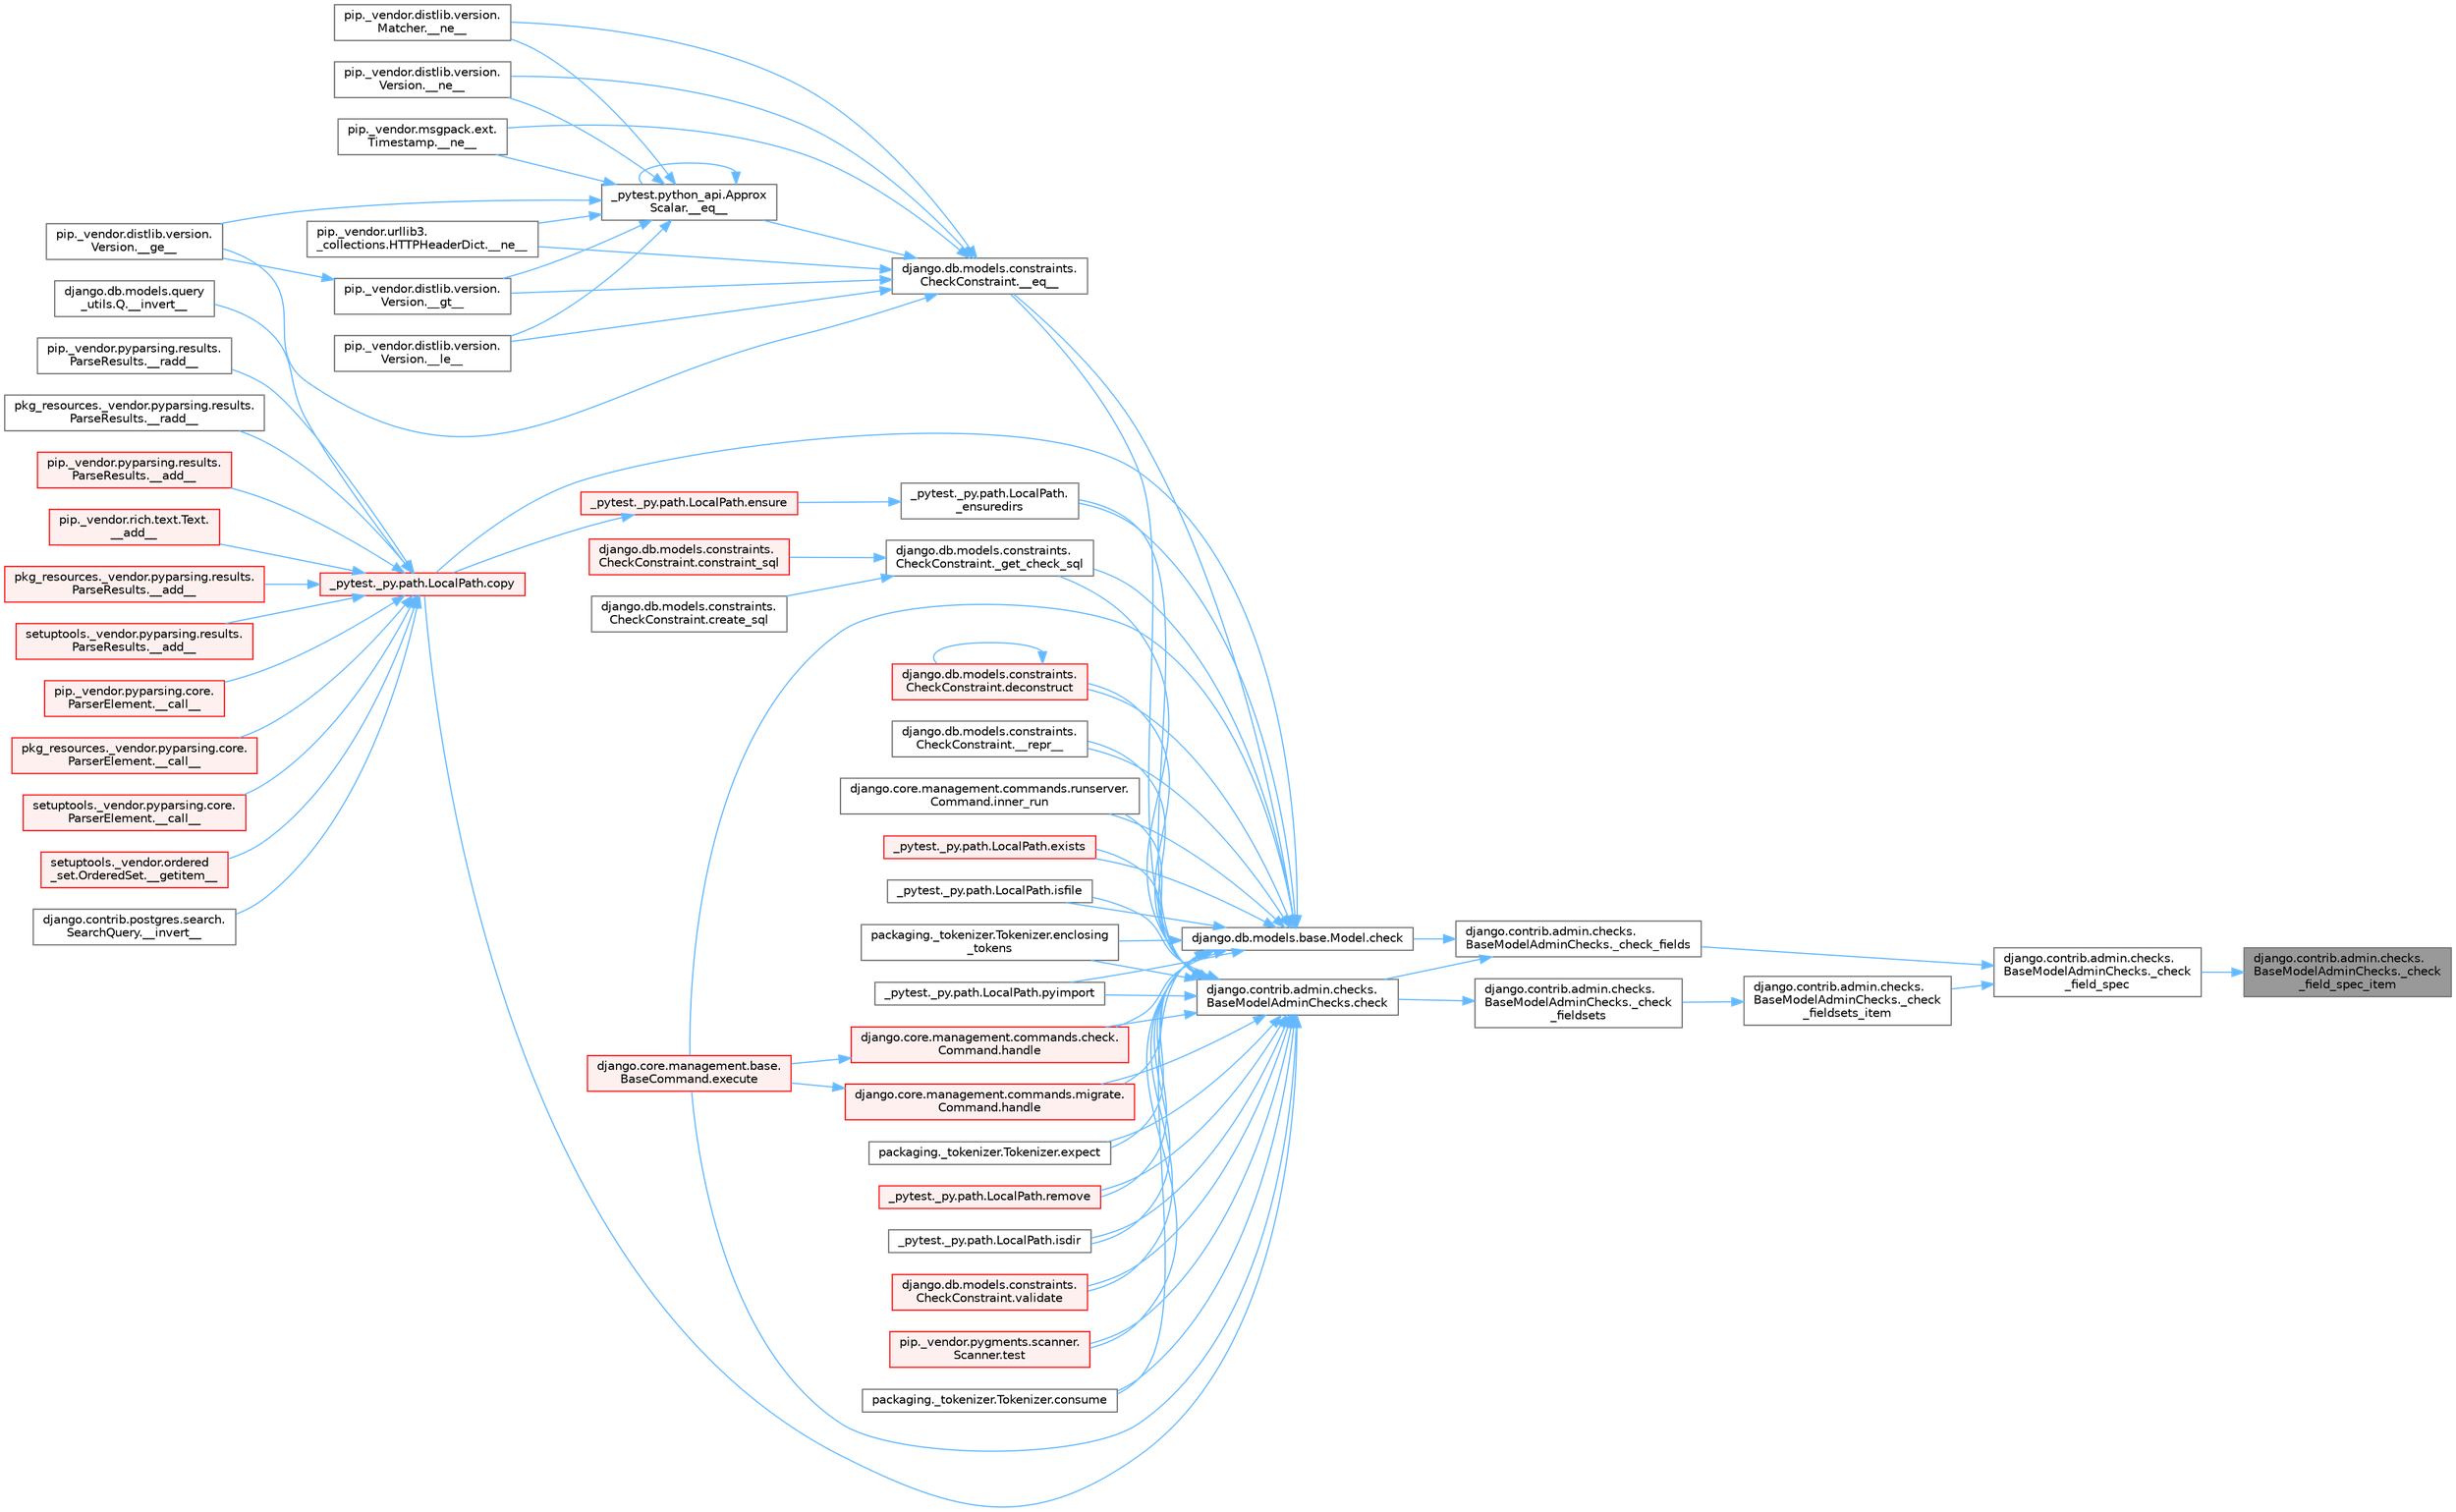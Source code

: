 digraph "django.contrib.admin.checks.BaseModelAdminChecks._check_field_spec_item"
{
 // LATEX_PDF_SIZE
  bgcolor="transparent";
  edge [fontname=Helvetica,fontsize=10,labelfontname=Helvetica,labelfontsize=10];
  node [fontname=Helvetica,fontsize=10,shape=box,height=0.2,width=0.4];
  rankdir="RL";
  Node1 [id="Node000001",label="django.contrib.admin.checks.\lBaseModelAdminChecks._check\l_field_spec_item",height=0.2,width=0.4,color="gray40", fillcolor="grey60", style="filled", fontcolor="black",tooltip=" "];
  Node1 -> Node2 [id="edge1_Node000001_Node000002",dir="back",color="steelblue1",style="solid",tooltip=" "];
  Node2 [id="Node000002",label="django.contrib.admin.checks.\lBaseModelAdminChecks._check\l_field_spec",height=0.2,width=0.4,color="grey40", fillcolor="white", style="filled",URL="$classdjango_1_1contrib_1_1admin_1_1checks_1_1_base_model_admin_checks.html#a2cee791743717ac5b0005f039e901770",tooltip=" "];
  Node2 -> Node3 [id="edge2_Node000002_Node000003",dir="back",color="steelblue1",style="solid",tooltip=" "];
  Node3 [id="Node000003",label="django.contrib.admin.checks.\lBaseModelAdminChecks._check_fields",height=0.2,width=0.4,color="grey40", fillcolor="white", style="filled",URL="$classdjango_1_1contrib_1_1admin_1_1checks_1_1_base_model_admin_checks.html#a9d922f9868f8209e93df8fb3592b853c",tooltip=" "];
  Node3 -> Node4 [id="edge3_Node000003_Node000004",dir="back",color="steelblue1",style="solid",tooltip=" "];
  Node4 [id="Node000004",label="django.contrib.admin.checks.\lBaseModelAdminChecks.check",height=0.2,width=0.4,color="grey40", fillcolor="white", style="filled",URL="$classdjango_1_1contrib_1_1admin_1_1checks_1_1_base_model_admin_checks.html#a11595bf2b8d59e96fee553e518494d6d",tooltip=" "];
  Node4 -> Node5 [id="edge4_Node000004_Node000005",dir="back",color="steelblue1",style="solid",tooltip=" "];
  Node5 [id="Node000005",label="django.db.models.constraints.\lCheckConstraint.__eq__",height=0.2,width=0.4,color="grey40", fillcolor="white", style="filled",URL="$classdjango_1_1db_1_1models_1_1constraints_1_1_check_constraint.html#a55875a553e53009967129f8b8a269475",tooltip=" "];
  Node5 -> Node6 [id="edge5_Node000005_Node000006",dir="back",color="steelblue1",style="solid",tooltip=" "];
  Node6 [id="Node000006",label="_pytest.python_api.Approx\lScalar.__eq__",height=0.2,width=0.4,color="grey40", fillcolor="white", style="filled",URL="$class__pytest_1_1python__api_1_1_approx_scalar.html#af4601ee4ca7409927f88c83ebfc3d923",tooltip=" "];
  Node6 -> Node6 [id="edge6_Node000006_Node000006",dir="back",color="steelblue1",style="solid",tooltip=" "];
  Node6 -> Node7 [id="edge7_Node000006_Node000007",dir="back",color="steelblue1",style="solid",tooltip=" "];
  Node7 [id="Node000007",label="pip._vendor.distlib.version.\lVersion.__ge__",height=0.2,width=0.4,color="grey40", fillcolor="white", style="filled",URL="$classpip_1_1__vendor_1_1distlib_1_1version_1_1_version.html#aa6b7b889cebc687ddb5ed9040d01b1ec",tooltip=" "];
  Node6 -> Node8 [id="edge8_Node000006_Node000008",dir="back",color="steelblue1",style="solid",tooltip=" "];
  Node8 [id="Node000008",label="pip._vendor.distlib.version.\lVersion.__gt__",height=0.2,width=0.4,color="grey40", fillcolor="white", style="filled",URL="$classpip_1_1__vendor_1_1distlib_1_1version_1_1_version.html#a51cf0c8da1bb6829173ff6861b10cb5f",tooltip=" "];
  Node8 -> Node7 [id="edge9_Node000008_Node000007",dir="back",color="steelblue1",style="solid",tooltip=" "];
  Node6 -> Node9 [id="edge10_Node000006_Node000009",dir="back",color="steelblue1",style="solid",tooltip=" "];
  Node9 [id="Node000009",label="pip._vendor.distlib.version.\lVersion.__le__",height=0.2,width=0.4,color="grey40", fillcolor="white", style="filled",URL="$classpip_1_1__vendor_1_1distlib_1_1version_1_1_version.html#ae5e2c5d9b76377e286fcf92a382cbb8b",tooltip=" "];
  Node6 -> Node10 [id="edge11_Node000006_Node000010",dir="back",color="steelblue1",style="solid",tooltip=" "];
  Node10 [id="Node000010",label="pip._vendor.distlib.version.\lMatcher.__ne__",height=0.2,width=0.4,color="grey40", fillcolor="white", style="filled",URL="$classpip_1_1__vendor_1_1distlib_1_1version_1_1_matcher.html#a24f8f8a4686bff3018fee5d22f4e02f1",tooltip=" "];
  Node6 -> Node11 [id="edge12_Node000006_Node000011",dir="back",color="steelblue1",style="solid",tooltip=" "];
  Node11 [id="Node000011",label="pip._vendor.distlib.version.\lVersion.__ne__",height=0.2,width=0.4,color="grey40", fillcolor="white", style="filled",URL="$classpip_1_1__vendor_1_1distlib_1_1version_1_1_version.html#aea3cdf6db007318ab1a2e8d144e2a4a1",tooltip=" "];
  Node6 -> Node12 [id="edge13_Node000006_Node000012",dir="back",color="steelblue1",style="solid",tooltip=" "];
  Node12 [id="Node000012",label="pip._vendor.msgpack.ext.\lTimestamp.__ne__",height=0.2,width=0.4,color="grey40", fillcolor="white", style="filled",URL="$classpip_1_1__vendor_1_1msgpack_1_1ext_1_1_timestamp.html#ac38b8cada8075f7a1133b06bc99b2317",tooltip=" "];
  Node6 -> Node13 [id="edge14_Node000006_Node000013",dir="back",color="steelblue1",style="solid",tooltip=" "];
  Node13 [id="Node000013",label="pip._vendor.urllib3.\l_collections.HTTPHeaderDict.__ne__",height=0.2,width=0.4,color="grey40", fillcolor="white", style="filled",URL="$classpip_1_1__vendor_1_1urllib3_1_1__collections_1_1_h_t_t_p_header_dict.html#aa7766a9499d33160a1258e140e35a806",tooltip=" "];
  Node5 -> Node7 [id="edge15_Node000005_Node000007",dir="back",color="steelblue1",style="solid",tooltip=" "];
  Node5 -> Node8 [id="edge16_Node000005_Node000008",dir="back",color="steelblue1",style="solid",tooltip=" "];
  Node5 -> Node9 [id="edge17_Node000005_Node000009",dir="back",color="steelblue1",style="solid",tooltip=" "];
  Node5 -> Node10 [id="edge18_Node000005_Node000010",dir="back",color="steelblue1",style="solid",tooltip=" "];
  Node5 -> Node11 [id="edge19_Node000005_Node000011",dir="back",color="steelblue1",style="solid",tooltip=" "];
  Node5 -> Node12 [id="edge20_Node000005_Node000012",dir="back",color="steelblue1",style="solid",tooltip=" "];
  Node5 -> Node13 [id="edge21_Node000005_Node000013",dir="back",color="steelblue1",style="solid",tooltip=" "];
  Node4 -> Node14 [id="edge22_Node000004_Node000014",dir="back",color="steelblue1",style="solid",tooltip=" "];
  Node14 [id="Node000014",label="django.db.models.constraints.\lCheckConstraint.__repr__",height=0.2,width=0.4,color="grey40", fillcolor="white", style="filled",URL="$classdjango_1_1db_1_1models_1_1constraints_1_1_check_constraint.html#a5ee1e990e7235f77706fa7da45651b5f",tooltip=" "];
  Node4 -> Node15 [id="edge23_Node000004_Node000015",dir="back",color="steelblue1",style="solid",tooltip=" "];
  Node15 [id="Node000015",label="_pytest._py.path.LocalPath.\l_ensuredirs",height=0.2,width=0.4,color="grey40", fillcolor="white", style="filled",URL="$class__pytest_1_1__py_1_1path_1_1_local_path.html#a0fa56f7616aa9008fbda709b5bd46302",tooltip=" "];
  Node15 -> Node16 [id="edge24_Node000015_Node000016",dir="back",color="steelblue1",style="solid",tooltip=" "];
  Node16 [id="Node000016",label="_pytest._py.path.LocalPath.ensure",height=0.2,width=0.4,color="red", fillcolor="#FFF0F0", style="filled",URL="$class__pytest_1_1__py_1_1path_1_1_local_path.html#a7495d45777169316de67c7e19218622d",tooltip=" "];
  Node16 -> Node17 [id="edge25_Node000016_Node000017",dir="back",color="steelblue1",style="solid",tooltip=" "];
  Node17 [id="Node000017",label="_pytest._py.path.LocalPath.copy",height=0.2,width=0.4,color="red", fillcolor="#FFF0F0", style="filled",URL="$class__pytest_1_1__py_1_1path_1_1_local_path.html#a9eeecae0b90a7147e6bf23d6ea8fc6c0",tooltip=" "];
  Node17 -> Node18 [id="edge26_Node000017_Node000018",dir="back",color="steelblue1",style="solid",tooltip=" "];
  Node18 [id="Node000018",label="pip._vendor.pyparsing.results.\lParseResults.__add__",height=0.2,width=0.4,color="red", fillcolor="#FFF0F0", style="filled",URL="$classpip_1_1__vendor_1_1pyparsing_1_1results_1_1_parse_results.html#a3d042ec44a5277aec415d0527b3aa0f2",tooltip=" "];
  Node17 -> Node20 [id="edge27_Node000017_Node000020",dir="back",color="steelblue1",style="solid",tooltip=" "];
  Node20 [id="Node000020",label="pip._vendor.rich.text.Text.\l__add__",height=0.2,width=0.4,color="red", fillcolor="#FFF0F0", style="filled",URL="$classpip_1_1__vendor_1_1rich_1_1text_1_1_text.html#a53ddbcca645bcd523cc7875ede6a2691",tooltip=" "];
  Node17 -> Node21 [id="edge28_Node000017_Node000021",dir="back",color="steelblue1",style="solid",tooltip=" "];
  Node21 [id="Node000021",label="pkg_resources._vendor.pyparsing.results.\lParseResults.__add__",height=0.2,width=0.4,color="red", fillcolor="#FFF0F0", style="filled",URL="$classpkg__resources_1_1__vendor_1_1pyparsing_1_1results_1_1_parse_results.html#aac08c0df1060499bad944971ca3442b9",tooltip=" "];
  Node17 -> Node22 [id="edge29_Node000017_Node000022",dir="back",color="steelblue1",style="solid",tooltip=" "];
  Node22 [id="Node000022",label="setuptools._vendor.pyparsing.results.\lParseResults.__add__",height=0.2,width=0.4,color="red", fillcolor="#FFF0F0", style="filled",URL="$classsetuptools_1_1__vendor_1_1pyparsing_1_1results_1_1_parse_results.html#afddc4e6ba70870fb80a50fb1f12f43e3",tooltip=" "];
  Node17 -> Node23 [id="edge30_Node000017_Node000023",dir="back",color="steelblue1",style="solid",tooltip=" "];
  Node23 [id="Node000023",label="pip._vendor.pyparsing.core.\lParserElement.__call__",height=0.2,width=0.4,color="red", fillcolor="#FFF0F0", style="filled",URL="$classpip_1_1__vendor_1_1pyparsing_1_1core_1_1_parser_element.html#a2f5f22bc974026e007e59ad948002d7d",tooltip=" "];
  Node17 -> Node26 [id="edge31_Node000017_Node000026",dir="back",color="steelblue1",style="solid",tooltip=" "];
  Node26 [id="Node000026",label="pkg_resources._vendor.pyparsing.core.\lParserElement.__call__",height=0.2,width=0.4,color="red", fillcolor="#FFF0F0", style="filled",URL="$classpkg__resources_1_1__vendor_1_1pyparsing_1_1core_1_1_parser_element.html#afcbb17119d97bfa6d626db404fc46c5d",tooltip=" "];
  Node17 -> Node27 [id="edge32_Node000017_Node000027",dir="back",color="steelblue1",style="solid",tooltip=" "];
  Node27 [id="Node000027",label="setuptools._vendor.pyparsing.core.\lParserElement.__call__",height=0.2,width=0.4,color="red", fillcolor="#FFF0F0", style="filled",URL="$classsetuptools_1_1__vendor_1_1pyparsing_1_1core_1_1_parser_element.html#a28d20326a3f54e2777adc97073328291",tooltip=" "];
  Node17 -> Node28 [id="edge33_Node000017_Node000028",dir="back",color="steelblue1",style="solid",tooltip=" "];
  Node28 [id="Node000028",label="setuptools._vendor.ordered\l_set.OrderedSet.__getitem__",height=0.2,width=0.4,color="red", fillcolor="#FFF0F0", style="filled",URL="$classsetuptools_1_1__vendor_1_1ordered__set_1_1_ordered_set.html#aaa8657c0e85788ac2555cc46176b060c",tooltip=" "];
  Node17 -> Node146 [id="edge34_Node000017_Node000146",dir="back",color="steelblue1",style="solid",tooltip=" "];
  Node146 [id="Node000146",label="django.contrib.postgres.search.\lSearchQuery.__invert__",height=0.2,width=0.4,color="grey40", fillcolor="white", style="filled",URL="$classdjango_1_1contrib_1_1postgres_1_1search_1_1_search_query.html#ac6a7b74e22559ee2d0e348855bb3d42f",tooltip=" "];
  Node17 -> Node147 [id="edge35_Node000017_Node000147",dir="back",color="steelblue1",style="solid",tooltip=" "];
  Node147 [id="Node000147",label="django.db.models.query\l_utils.Q.__invert__",height=0.2,width=0.4,color="grey40", fillcolor="white", style="filled",URL="$classdjango_1_1db_1_1models_1_1query__utils_1_1_q.html#aaeda3970880cceb191cb640593f80bdf",tooltip=" "];
  Node17 -> Node148 [id="edge36_Node000017_Node000148",dir="back",color="steelblue1",style="solid",tooltip=" "];
  Node148 [id="Node000148",label="pip._vendor.pyparsing.results.\lParseResults.__radd__",height=0.2,width=0.4,color="grey40", fillcolor="white", style="filled",URL="$classpip_1_1__vendor_1_1pyparsing_1_1results_1_1_parse_results.html#afe7d2f27df6497e29cb2cfcd08d8dd40",tooltip=" "];
  Node17 -> Node149 [id="edge37_Node000017_Node000149",dir="back",color="steelblue1",style="solid",tooltip=" "];
  Node149 [id="Node000149",label="pkg_resources._vendor.pyparsing.results.\lParseResults.__radd__",height=0.2,width=0.4,color="grey40", fillcolor="white", style="filled",URL="$classpkg__resources_1_1__vendor_1_1pyparsing_1_1results_1_1_parse_results.html#a7a988886fbf5c1a9187986384e4df86a",tooltip=" "];
  Node4 -> Node742 [id="edge38_Node000004_Node000742",dir="back",color="steelblue1",style="solid",tooltip=" "];
  Node742 [id="Node000742",label="django.db.models.constraints.\lCheckConstraint._get_check_sql",height=0.2,width=0.4,color="grey40", fillcolor="white", style="filled",URL="$classdjango_1_1db_1_1models_1_1constraints_1_1_check_constraint.html#ab552e7a1f32342445fc3de884f6602fa",tooltip=" "];
  Node742 -> Node743 [id="edge39_Node000742_Node000743",dir="back",color="steelblue1",style="solid",tooltip=" "];
  Node743 [id="Node000743",label="django.db.models.constraints.\lCheckConstraint.constraint_sql",height=0.2,width=0.4,color="red", fillcolor="#FFF0F0", style="filled",URL="$classdjango_1_1db_1_1models_1_1constraints_1_1_check_constraint.html#aa56a99c0f85522e94261cb09b557bea8",tooltip=" "];
  Node742 -> Node744 [id="edge40_Node000742_Node000744",dir="back",color="steelblue1",style="solid",tooltip=" "];
  Node744 [id="Node000744",label="django.db.models.constraints.\lCheckConstraint.create_sql",height=0.2,width=0.4,color="grey40", fillcolor="white", style="filled",URL="$classdjango_1_1db_1_1models_1_1constraints_1_1_check_constraint.html#a515cb4be80a7dcc0961fe5be44016458",tooltip=" "];
  Node4 -> Node730 [id="edge41_Node000004_Node000730",dir="back",color="steelblue1",style="solid",tooltip=" "];
  Node730 [id="Node000730",label="packaging._tokenizer.Tokenizer.consume",height=0.2,width=0.4,color="grey40", fillcolor="white", style="filled",URL="$classpackaging_1_1__tokenizer_1_1_tokenizer.html#aff74eaccaae690982aaaba5cb9a4d051",tooltip=" "];
  Node4 -> Node17 [id="edge42_Node000004_Node000017",dir="back",color="steelblue1",style="solid",tooltip=" "];
  Node4 -> Node745 [id="edge43_Node000004_Node000745",dir="back",color="steelblue1",style="solid",tooltip=" "];
  Node745 [id="Node000745",label="django.db.models.constraints.\lCheckConstraint.deconstruct",height=0.2,width=0.4,color="red", fillcolor="#FFF0F0", style="filled",URL="$classdjango_1_1db_1_1models_1_1constraints_1_1_check_constraint.html#ac92574d84d50d54d9cffa5abb756b970",tooltip=" "];
  Node745 -> Node745 [id="edge44_Node000745_Node000745",dir="back",color="steelblue1",style="solid",tooltip=" "];
  Node4 -> Node746 [id="edge45_Node000004_Node000746",dir="back",color="steelblue1",style="solid",tooltip=" "];
  Node746 [id="Node000746",label="packaging._tokenizer.Tokenizer.enclosing\l_tokens",height=0.2,width=0.4,color="grey40", fillcolor="white", style="filled",URL="$classpackaging_1_1__tokenizer_1_1_tokenizer.html#a27f8cfa7a5ed91e0cba1923b9b18da3d",tooltip=" "];
  Node4 -> Node747 [id="edge46_Node000004_Node000747",dir="back",color="steelblue1",style="solid",tooltip=" "];
  Node747 [id="Node000747",label="django.core.management.base.\lBaseCommand.execute",height=0.2,width=0.4,color="red", fillcolor="#FFF0F0", style="filled",URL="$classdjango_1_1core_1_1management_1_1base_1_1_base_command.html#a5621c1fb51be6a2deff6777d90c25ee0",tooltip=" "];
  Node4 -> Node748 [id="edge47_Node000004_Node000748",dir="back",color="steelblue1",style="solid",tooltip=" "];
  Node748 [id="Node000748",label="_pytest._py.path.LocalPath.exists",height=0.2,width=0.4,color="red", fillcolor="#FFF0F0", style="filled",URL="$class__pytest_1_1__py_1_1path_1_1_local_path.html#a3fbaec6b6f93562fa73a23530e92d148",tooltip=" "];
  Node4 -> Node749 [id="edge48_Node000004_Node000749",dir="back",color="steelblue1",style="solid",tooltip=" "];
  Node749 [id="Node000749",label="packaging._tokenizer.Tokenizer.expect",height=0.2,width=0.4,color="grey40", fillcolor="white", style="filled",URL="$classpackaging_1_1__tokenizer_1_1_tokenizer.html#a151b21b99f387eddd422cd0dcf2064dd",tooltip=" "];
  Node4 -> Node750 [id="edge49_Node000004_Node000750",dir="back",color="steelblue1",style="solid",tooltip=" "];
  Node750 [id="Node000750",label="django.core.management.commands.check.\lCommand.handle",height=0.2,width=0.4,color="red", fillcolor="#FFF0F0", style="filled",URL="$classdjango_1_1core_1_1management_1_1commands_1_1check_1_1_command.html#a4170f8ebcb94254dfffabf874e7c8a37",tooltip=" "];
  Node750 -> Node747 [id="edge50_Node000750_Node000747",dir="back",color="steelblue1",style="solid",tooltip=" "];
  Node4 -> Node880 [id="edge51_Node000004_Node000880",dir="back",color="steelblue1",style="solid",tooltip=" "];
  Node880 [id="Node000880",label="django.core.management.commands.migrate.\lCommand.handle",height=0.2,width=0.4,color="red", fillcolor="#FFF0F0", style="filled",URL="$classdjango_1_1core_1_1management_1_1commands_1_1migrate_1_1_command.html#a659ec347367471d5c828fc3520ebc0fa",tooltip=" "];
  Node880 -> Node747 [id="edge52_Node000880_Node000747",dir="back",color="steelblue1",style="solid",tooltip=" "];
  Node4 -> Node985 [id="edge53_Node000004_Node000985",dir="back",color="steelblue1",style="solid",tooltip=" "];
  Node985 [id="Node000985",label="django.core.management.commands.runserver.\lCommand.inner_run",height=0.2,width=0.4,color="grey40", fillcolor="white", style="filled",URL="$classdjango_1_1core_1_1management_1_1commands_1_1runserver_1_1_command.html#acfb4f8a23c7de4b2d14ba1acbe99e76c",tooltip=" "];
  Node4 -> Node1010 [id="edge54_Node000004_Node001010",dir="back",color="steelblue1",style="solid",tooltip=" "];
  Node1010 [id="Node001010",label="_pytest._py.path.LocalPath.isdir",height=0.2,width=0.4,color="grey40", fillcolor="white", style="filled",URL="$class__pytest_1_1__py_1_1path_1_1_local_path.html#a72eece012fd05a880c867add66eee8ed",tooltip=" "];
  Node4 -> Node1011 [id="edge55_Node000004_Node001011",dir="back",color="steelblue1",style="solid",tooltip=" "];
  Node1011 [id="Node001011",label="_pytest._py.path.LocalPath.isfile",height=0.2,width=0.4,color="grey40", fillcolor="white", style="filled",URL="$class__pytest_1_1__py_1_1path_1_1_local_path.html#a497c5830417224b5ca601bc706ed40fc",tooltip=" "];
  Node4 -> Node1012 [id="edge56_Node000004_Node001012",dir="back",color="steelblue1",style="solid",tooltip=" "];
  Node1012 [id="Node001012",label="_pytest._py.path.LocalPath.pyimport",height=0.2,width=0.4,color="grey40", fillcolor="white", style="filled",URL="$class__pytest_1_1__py_1_1path_1_1_local_path.html#aaf2fbd0a1a8554d138b60c28ca682b75",tooltip=" "];
  Node4 -> Node1013 [id="edge57_Node000004_Node001013",dir="back",color="steelblue1",style="solid",tooltip=" "];
  Node1013 [id="Node001013",label="_pytest._py.path.LocalPath.remove",height=0.2,width=0.4,color="red", fillcolor="#FFF0F0", style="filled",URL="$class__pytest_1_1__py_1_1path_1_1_local_path.html#ab03c51c4d1c02d97ecc0249f7d270d2c",tooltip=" "];
  Node4 -> Node1021 [id="edge58_Node000004_Node001021",dir="back",color="steelblue1",style="solid",tooltip=" "];
  Node1021 [id="Node001021",label="pip._vendor.pygments.scanner.\lScanner.test",height=0.2,width=0.4,color="red", fillcolor="#FFF0F0", style="filled",URL="$classpip_1_1__vendor_1_1pygments_1_1scanner_1_1_scanner.html#a6b521090362821e85c40252b24f39a1c",tooltip=" "];
  Node4 -> Node1023 [id="edge59_Node000004_Node001023",dir="back",color="steelblue1",style="solid",tooltip=" "];
  Node1023 [id="Node001023",label="django.db.models.constraints.\lCheckConstraint.validate",height=0.2,width=0.4,color="red", fillcolor="#FFF0F0", style="filled",URL="$classdjango_1_1db_1_1models_1_1constraints_1_1_check_constraint.html#a0c49f2501ccbac5b7ff5d6bd42ee916a",tooltip=" "];
  Node3 -> Node3182 [id="edge60_Node000003_Node003182",dir="back",color="steelblue1",style="solid",tooltip=" "];
  Node3182 [id="Node003182",label="django.db.models.base.Model.check",height=0.2,width=0.4,color="grey40", fillcolor="white", style="filled",URL="$classdjango_1_1db_1_1models_1_1base_1_1_model.html#ab2d7ad77a925236e80619ead6c3d7f4b",tooltip=" "];
  Node3182 -> Node5 [id="edge61_Node003182_Node000005",dir="back",color="steelblue1",style="solid",tooltip=" "];
  Node3182 -> Node14 [id="edge62_Node003182_Node000014",dir="back",color="steelblue1",style="solid",tooltip=" "];
  Node3182 -> Node15 [id="edge63_Node003182_Node000015",dir="back",color="steelblue1",style="solid",tooltip=" "];
  Node3182 -> Node742 [id="edge64_Node003182_Node000742",dir="back",color="steelblue1",style="solid",tooltip=" "];
  Node3182 -> Node730 [id="edge65_Node003182_Node000730",dir="back",color="steelblue1",style="solid",tooltip=" "];
  Node3182 -> Node17 [id="edge66_Node003182_Node000017",dir="back",color="steelblue1",style="solid",tooltip=" "];
  Node3182 -> Node745 [id="edge67_Node003182_Node000745",dir="back",color="steelblue1",style="solid",tooltip=" "];
  Node3182 -> Node746 [id="edge68_Node003182_Node000746",dir="back",color="steelblue1",style="solid",tooltip=" "];
  Node3182 -> Node747 [id="edge69_Node003182_Node000747",dir="back",color="steelblue1",style="solid",tooltip=" "];
  Node3182 -> Node748 [id="edge70_Node003182_Node000748",dir="back",color="steelblue1",style="solid",tooltip=" "];
  Node3182 -> Node749 [id="edge71_Node003182_Node000749",dir="back",color="steelblue1",style="solid",tooltip=" "];
  Node3182 -> Node750 [id="edge72_Node003182_Node000750",dir="back",color="steelblue1",style="solid",tooltip=" "];
  Node3182 -> Node880 [id="edge73_Node003182_Node000880",dir="back",color="steelblue1",style="solid",tooltip=" "];
  Node3182 -> Node985 [id="edge74_Node003182_Node000985",dir="back",color="steelblue1",style="solid",tooltip=" "];
  Node3182 -> Node1010 [id="edge75_Node003182_Node001010",dir="back",color="steelblue1",style="solid",tooltip=" "];
  Node3182 -> Node1011 [id="edge76_Node003182_Node001011",dir="back",color="steelblue1",style="solid",tooltip=" "];
  Node3182 -> Node1012 [id="edge77_Node003182_Node001012",dir="back",color="steelblue1",style="solid",tooltip=" "];
  Node3182 -> Node1013 [id="edge78_Node003182_Node001013",dir="back",color="steelblue1",style="solid",tooltip=" "];
  Node3182 -> Node1021 [id="edge79_Node003182_Node001021",dir="back",color="steelblue1",style="solid",tooltip=" "];
  Node3182 -> Node1023 [id="edge80_Node003182_Node001023",dir="back",color="steelblue1",style="solid",tooltip=" "];
  Node2 -> Node3183 [id="edge81_Node000002_Node003183",dir="back",color="steelblue1",style="solid",tooltip=" "];
  Node3183 [id="Node003183",label="django.contrib.admin.checks.\lBaseModelAdminChecks._check\l_fieldsets_item",height=0.2,width=0.4,color="grey40", fillcolor="white", style="filled",URL="$classdjango_1_1contrib_1_1admin_1_1checks_1_1_base_model_admin_checks.html#a2eb479b2250304c012f1043cd01603a5",tooltip=" "];
  Node3183 -> Node3184 [id="edge82_Node003183_Node003184",dir="back",color="steelblue1",style="solid",tooltip=" "];
  Node3184 [id="Node003184",label="django.contrib.admin.checks.\lBaseModelAdminChecks._check\l_fieldsets",height=0.2,width=0.4,color="grey40", fillcolor="white", style="filled",URL="$classdjango_1_1contrib_1_1admin_1_1checks_1_1_base_model_admin_checks.html#adc5e38582a7c384419868c434f058850",tooltip=" "];
  Node3184 -> Node4 [id="edge83_Node003184_Node000004",dir="back",color="steelblue1",style="solid",tooltip=" "];
}
